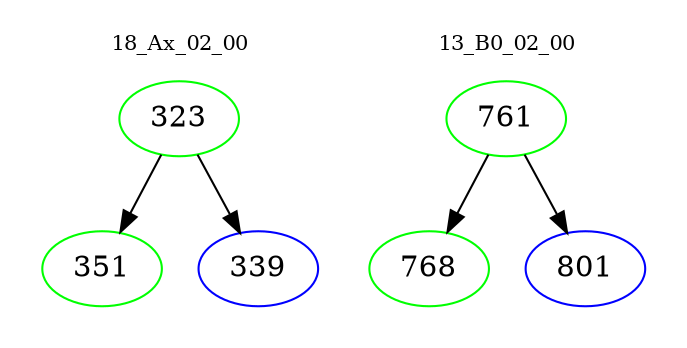 digraph{
subgraph cluster_0 {
color = white
label = "18_Ax_02_00";
fontsize=10;
T0_323 [label="323", color="green"]
T0_323 -> T0_351 [color="black"]
T0_351 [label="351", color="green"]
T0_323 -> T0_339 [color="black"]
T0_339 [label="339", color="blue"]
}
subgraph cluster_1 {
color = white
label = "13_B0_02_00";
fontsize=10;
T1_761 [label="761", color="green"]
T1_761 -> T1_768 [color="black"]
T1_768 [label="768", color="green"]
T1_761 -> T1_801 [color="black"]
T1_801 [label="801", color="blue"]
}
}
